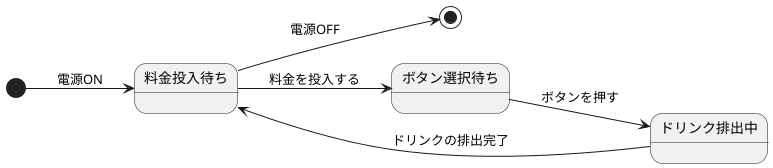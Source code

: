 @startuml 演習6-4-5
left to right direction
[*] --> 料金投入待ち: 電源ON
料金投入待ち--> [*] : 電源OFF
料金投入待ち-->ボタン選択待ち :料金を投入する
ボタン選択待ち-->ドリンク排出中 :ボタンを押す
ドリンク排出中-->料金投入待ち :ドリンクの排出完了
@enduml